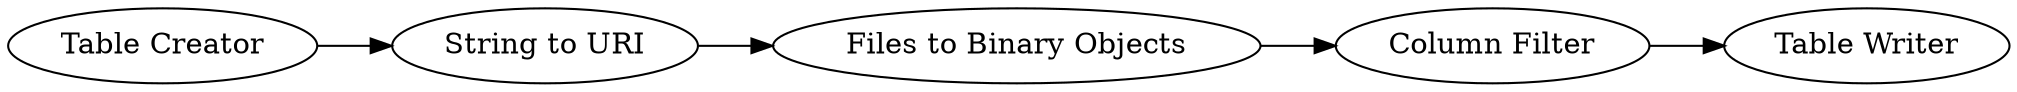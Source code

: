 digraph {
	930 -> 928
	917 -> 915
	915 -> 930
	916 -> 917
	930 [label="Column Filter"]
	916 [label="Table Creator"]
	915 [label="Files to Binary Objects"]
	917 [label="String to URI"]
	928 [label="Table Writer"]
	rankdir=LR
}
